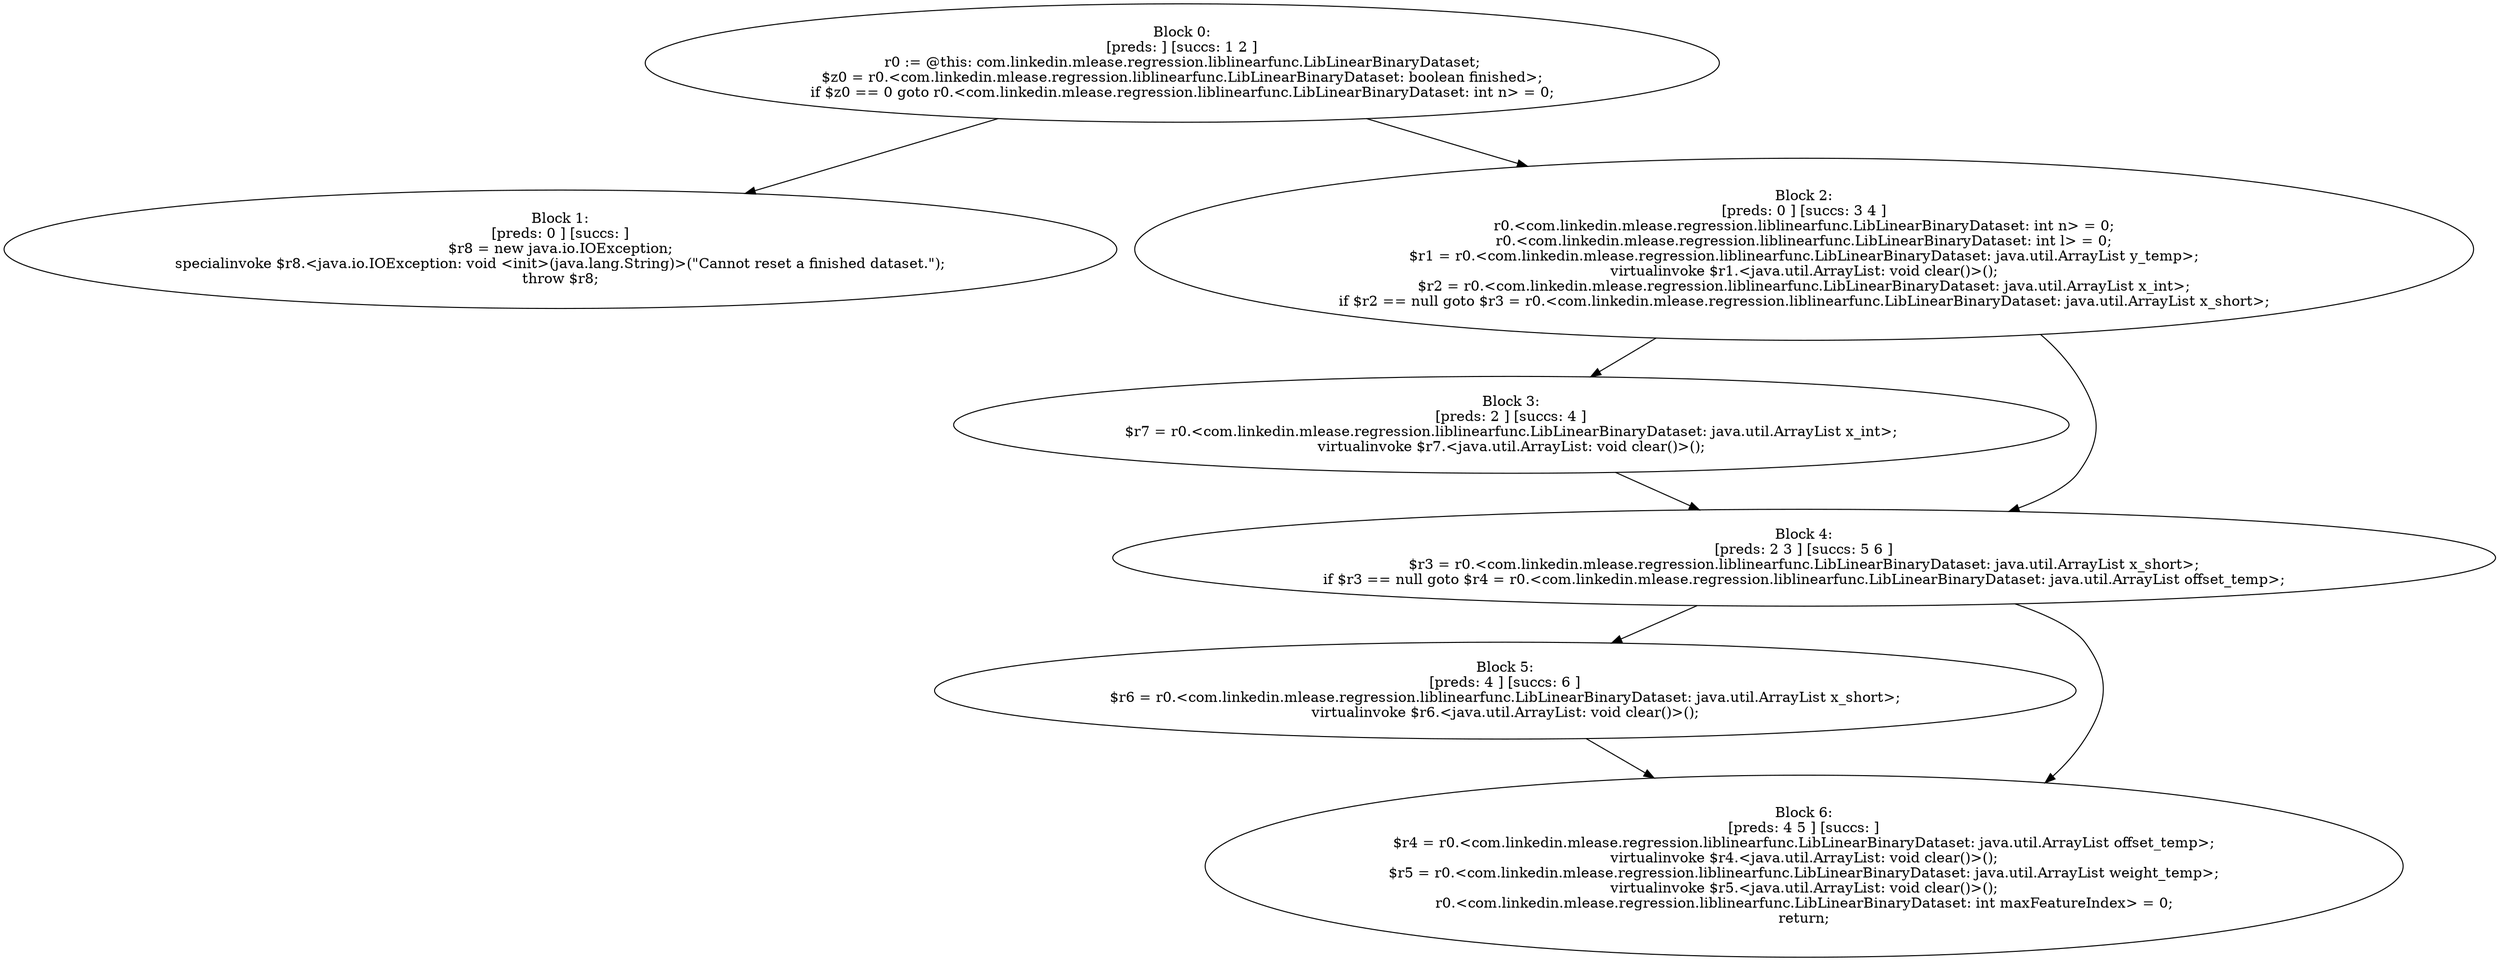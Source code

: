 digraph "unitGraph" {
    "Block 0:
[preds: ] [succs: 1 2 ]
r0 := @this: com.linkedin.mlease.regression.liblinearfunc.LibLinearBinaryDataset;
$z0 = r0.<com.linkedin.mlease.regression.liblinearfunc.LibLinearBinaryDataset: boolean finished>;
if $z0 == 0 goto r0.<com.linkedin.mlease.regression.liblinearfunc.LibLinearBinaryDataset: int n> = 0;
"
    "Block 1:
[preds: 0 ] [succs: ]
$r8 = new java.io.IOException;
specialinvoke $r8.<java.io.IOException: void <init>(java.lang.String)>(\"Cannot reset a finished dataset.\");
throw $r8;
"
    "Block 2:
[preds: 0 ] [succs: 3 4 ]
r0.<com.linkedin.mlease.regression.liblinearfunc.LibLinearBinaryDataset: int n> = 0;
r0.<com.linkedin.mlease.regression.liblinearfunc.LibLinearBinaryDataset: int l> = 0;
$r1 = r0.<com.linkedin.mlease.regression.liblinearfunc.LibLinearBinaryDataset: java.util.ArrayList y_temp>;
virtualinvoke $r1.<java.util.ArrayList: void clear()>();
$r2 = r0.<com.linkedin.mlease.regression.liblinearfunc.LibLinearBinaryDataset: java.util.ArrayList x_int>;
if $r2 == null goto $r3 = r0.<com.linkedin.mlease.regression.liblinearfunc.LibLinearBinaryDataset: java.util.ArrayList x_short>;
"
    "Block 3:
[preds: 2 ] [succs: 4 ]
$r7 = r0.<com.linkedin.mlease.regression.liblinearfunc.LibLinearBinaryDataset: java.util.ArrayList x_int>;
virtualinvoke $r7.<java.util.ArrayList: void clear()>();
"
    "Block 4:
[preds: 2 3 ] [succs: 5 6 ]
$r3 = r0.<com.linkedin.mlease.regression.liblinearfunc.LibLinearBinaryDataset: java.util.ArrayList x_short>;
if $r3 == null goto $r4 = r0.<com.linkedin.mlease.regression.liblinearfunc.LibLinearBinaryDataset: java.util.ArrayList offset_temp>;
"
    "Block 5:
[preds: 4 ] [succs: 6 ]
$r6 = r0.<com.linkedin.mlease.regression.liblinearfunc.LibLinearBinaryDataset: java.util.ArrayList x_short>;
virtualinvoke $r6.<java.util.ArrayList: void clear()>();
"
    "Block 6:
[preds: 4 5 ] [succs: ]
$r4 = r0.<com.linkedin.mlease.regression.liblinearfunc.LibLinearBinaryDataset: java.util.ArrayList offset_temp>;
virtualinvoke $r4.<java.util.ArrayList: void clear()>();
$r5 = r0.<com.linkedin.mlease.regression.liblinearfunc.LibLinearBinaryDataset: java.util.ArrayList weight_temp>;
virtualinvoke $r5.<java.util.ArrayList: void clear()>();
r0.<com.linkedin.mlease.regression.liblinearfunc.LibLinearBinaryDataset: int maxFeatureIndex> = 0;
return;
"
    "Block 0:
[preds: ] [succs: 1 2 ]
r0 := @this: com.linkedin.mlease.regression.liblinearfunc.LibLinearBinaryDataset;
$z0 = r0.<com.linkedin.mlease.regression.liblinearfunc.LibLinearBinaryDataset: boolean finished>;
if $z0 == 0 goto r0.<com.linkedin.mlease.regression.liblinearfunc.LibLinearBinaryDataset: int n> = 0;
"->"Block 1:
[preds: 0 ] [succs: ]
$r8 = new java.io.IOException;
specialinvoke $r8.<java.io.IOException: void <init>(java.lang.String)>(\"Cannot reset a finished dataset.\");
throw $r8;
";
    "Block 0:
[preds: ] [succs: 1 2 ]
r0 := @this: com.linkedin.mlease.regression.liblinearfunc.LibLinearBinaryDataset;
$z0 = r0.<com.linkedin.mlease.regression.liblinearfunc.LibLinearBinaryDataset: boolean finished>;
if $z0 == 0 goto r0.<com.linkedin.mlease.regression.liblinearfunc.LibLinearBinaryDataset: int n> = 0;
"->"Block 2:
[preds: 0 ] [succs: 3 4 ]
r0.<com.linkedin.mlease.regression.liblinearfunc.LibLinearBinaryDataset: int n> = 0;
r0.<com.linkedin.mlease.regression.liblinearfunc.LibLinearBinaryDataset: int l> = 0;
$r1 = r0.<com.linkedin.mlease.regression.liblinearfunc.LibLinearBinaryDataset: java.util.ArrayList y_temp>;
virtualinvoke $r1.<java.util.ArrayList: void clear()>();
$r2 = r0.<com.linkedin.mlease.regression.liblinearfunc.LibLinearBinaryDataset: java.util.ArrayList x_int>;
if $r2 == null goto $r3 = r0.<com.linkedin.mlease.regression.liblinearfunc.LibLinearBinaryDataset: java.util.ArrayList x_short>;
";
    "Block 2:
[preds: 0 ] [succs: 3 4 ]
r0.<com.linkedin.mlease.regression.liblinearfunc.LibLinearBinaryDataset: int n> = 0;
r0.<com.linkedin.mlease.regression.liblinearfunc.LibLinearBinaryDataset: int l> = 0;
$r1 = r0.<com.linkedin.mlease.regression.liblinearfunc.LibLinearBinaryDataset: java.util.ArrayList y_temp>;
virtualinvoke $r1.<java.util.ArrayList: void clear()>();
$r2 = r0.<com.linkedin.mlease.regression.liblinearfunc.LibLinearBinaryDataset: java.util.ArrayList x_int>;
if $r2 == null goto $r3 = r0.<com.linkedin.mlease.regression.liblinearfunc.LibLinearBinaryDataset: java.util.ArrayList x_short>;
"->"Block 3:
[preds: 2 ] [succs: 4 ]
$r7 = r0.<com.linkedin.mlease.regression.liblinearfunc.LibLinearBinaryDataset: java.util.ArrayList x_int>;
virtualinvoke $r7.<java.util.ArrayList: void clear()>();
";
    "Block 2:
[preds: 0 ] [succs: 3 4 ]
r0.<com.linkedin.mlease.regression.liblinearfunc.LibLinearBinaryDataset: int n> = 0;
r0.<com.linkedin.mlease.regression.liblinearfunc.LibLinearBinaryDataset: int l> = 0;
$r1 = r0.<com.linkedin.mlease.regression.liblinearfunc.LibLinearBinaryDataset: java.util.ArrayList y_temp>;
virtualinvoke $r1.<java.util.ArrayList: void clear()>();
$r2 = r0.<com.linkedin.mlease.regression.liblinearfunc.LibLinearBinaryDataset: java.util.ArrayList x_int>;
if $r2 == null goto $r3 = r0.<com.linkedin.mlease.regression.liblinearfunc.LibLinearBinaryDataset: java.util.ArrayList x_short>;
"->"Block 4:
[preds: 2 3 ] [succs: 5 6 ]
$r3 = r0.<com.linkedin.mlease.regression.liblinearfunc.LibLinearBinaryDataset: java.util.ArrayList x_short>;
if $r3 == null goto $r4 = r0.<com.linkedin.mlease.regression.liblinearfunc.LibLinearBinaryDataset: java.util.ArrayList offset_temp>;
";
    "Block 3:
[preds: 2 ] [succs: 4 ]
$r7 = r0.<com.linkedin.mlease.regression.liblinearfunc.LibLinearBinaryDataset: java.util.ArrayList x_int>;
virtualinvoke $r7.<java.util.ArrayList: void clear()>();
"->"Block 4:
[preds: 2 3 ] [succs: 5 6 ]
$r3 = r0.<com.linkedin.mlease.regression.liblinearfunc.LibLinearBinaryDataset: java.util.ArrayList x_short>;
if $r3 == null goto $r4 = r0.<com.linkedin.mlease.regression.liblinearfunc.LibLinearBinaryDataset: java.util.ArrayList offset_temp>;
";
    "Block 4:
[preds: 2 3 ] [succs: 5 6 ]
$r3 = r0.<com.linkedin.mlease.regression.liblinearfunc.LibLinearBinaryDataset: java.util.ArrayList x_short>;
if $r3 == null goto $r4 = r0.<com.linkedin.mlease.regression.liblinearfunc.LibLinearBinaryDataset: java.util.ArrayList offset_temp>;
"->"Block 5:
[preds: 4 ] [succs: 6 ]
$r6 = r0.<com.linkedin.mlease.regression.liblinearfunc.LibLinearBinaryDataset: java.util.ArrayList x_short>;
virtualinvoke $r6.<java.util.ArrayList: void clear()>();
";
    "Block 4:
[preds: 2 3 ] [succs: 5 6 ]
$r3 = r0.<com.linkedin.mlease.regression.liblinearfunc.LibLinearBinaryDataset: java.util.ArrayList x_short>;
if $r3 == null goto $r4 = r0.<com.linkedin.mlease.regression.liblinearfunc.LibLinearBinaryDataset: java.util.ArrayList offset_temp>;
"->"Block 6:
[preds: 4 5 ] [succs: ]
$r4 = r0.<com.linkedin.mlease.regression.liblinearfunc.LibLinearBinaryDataset: java.util.ArrayList offset_temp>;
virtualinvoke $r4.<java.util.ArrayList: void clear()>();
$r5 = r0.<com.linkedin.mlease.regression.liblinearfunc.LibLinearBinaryDataset: java.util.ArrayList weight_temp>;
virtualinvoke $r5.<java.util.ArrayList: void clear()>();
r0.<com.linkedin.mlease.regression.liblinearfunc.LibLinearBinaryDataset: int maxFeatureIndex> = 0;
return;
";
    "Block 5:
[preds: 4 ] [succs: 6 ]
$r6 = r0.<com.linkedin.mlease.regression.liblinearfunc.LibLinearBinaryDataset: java.util.ArrayList x_short>;
virtualinvoke $r6.<java.util.ArrayList: void clear()>();
"->"Block 6:
[preds: 4 5 ] [succs: ]
$r4 = r0.<com.linkedin.mlease.regression.liblinearfunc.LibLinearBinaryDataset: java.util.ArrayList offset_temp>;
virtualinvoke $r4.<java.util.ArrayList: void clear()>();
$r5 = r0.<com.linkedin.mlease.regression.liblinearfunc.LibLinearBinaryDataset: java.util.ArrayList weight_temp>;
virtualinvoke $r5.<java.util.ArrayList: void clear()>();
r0.<com.linkedin.mlease.regression.liblinearfunc.LibLinearBinaryDataset: int maxFeatureIndex> = 0;
return;
";
}
